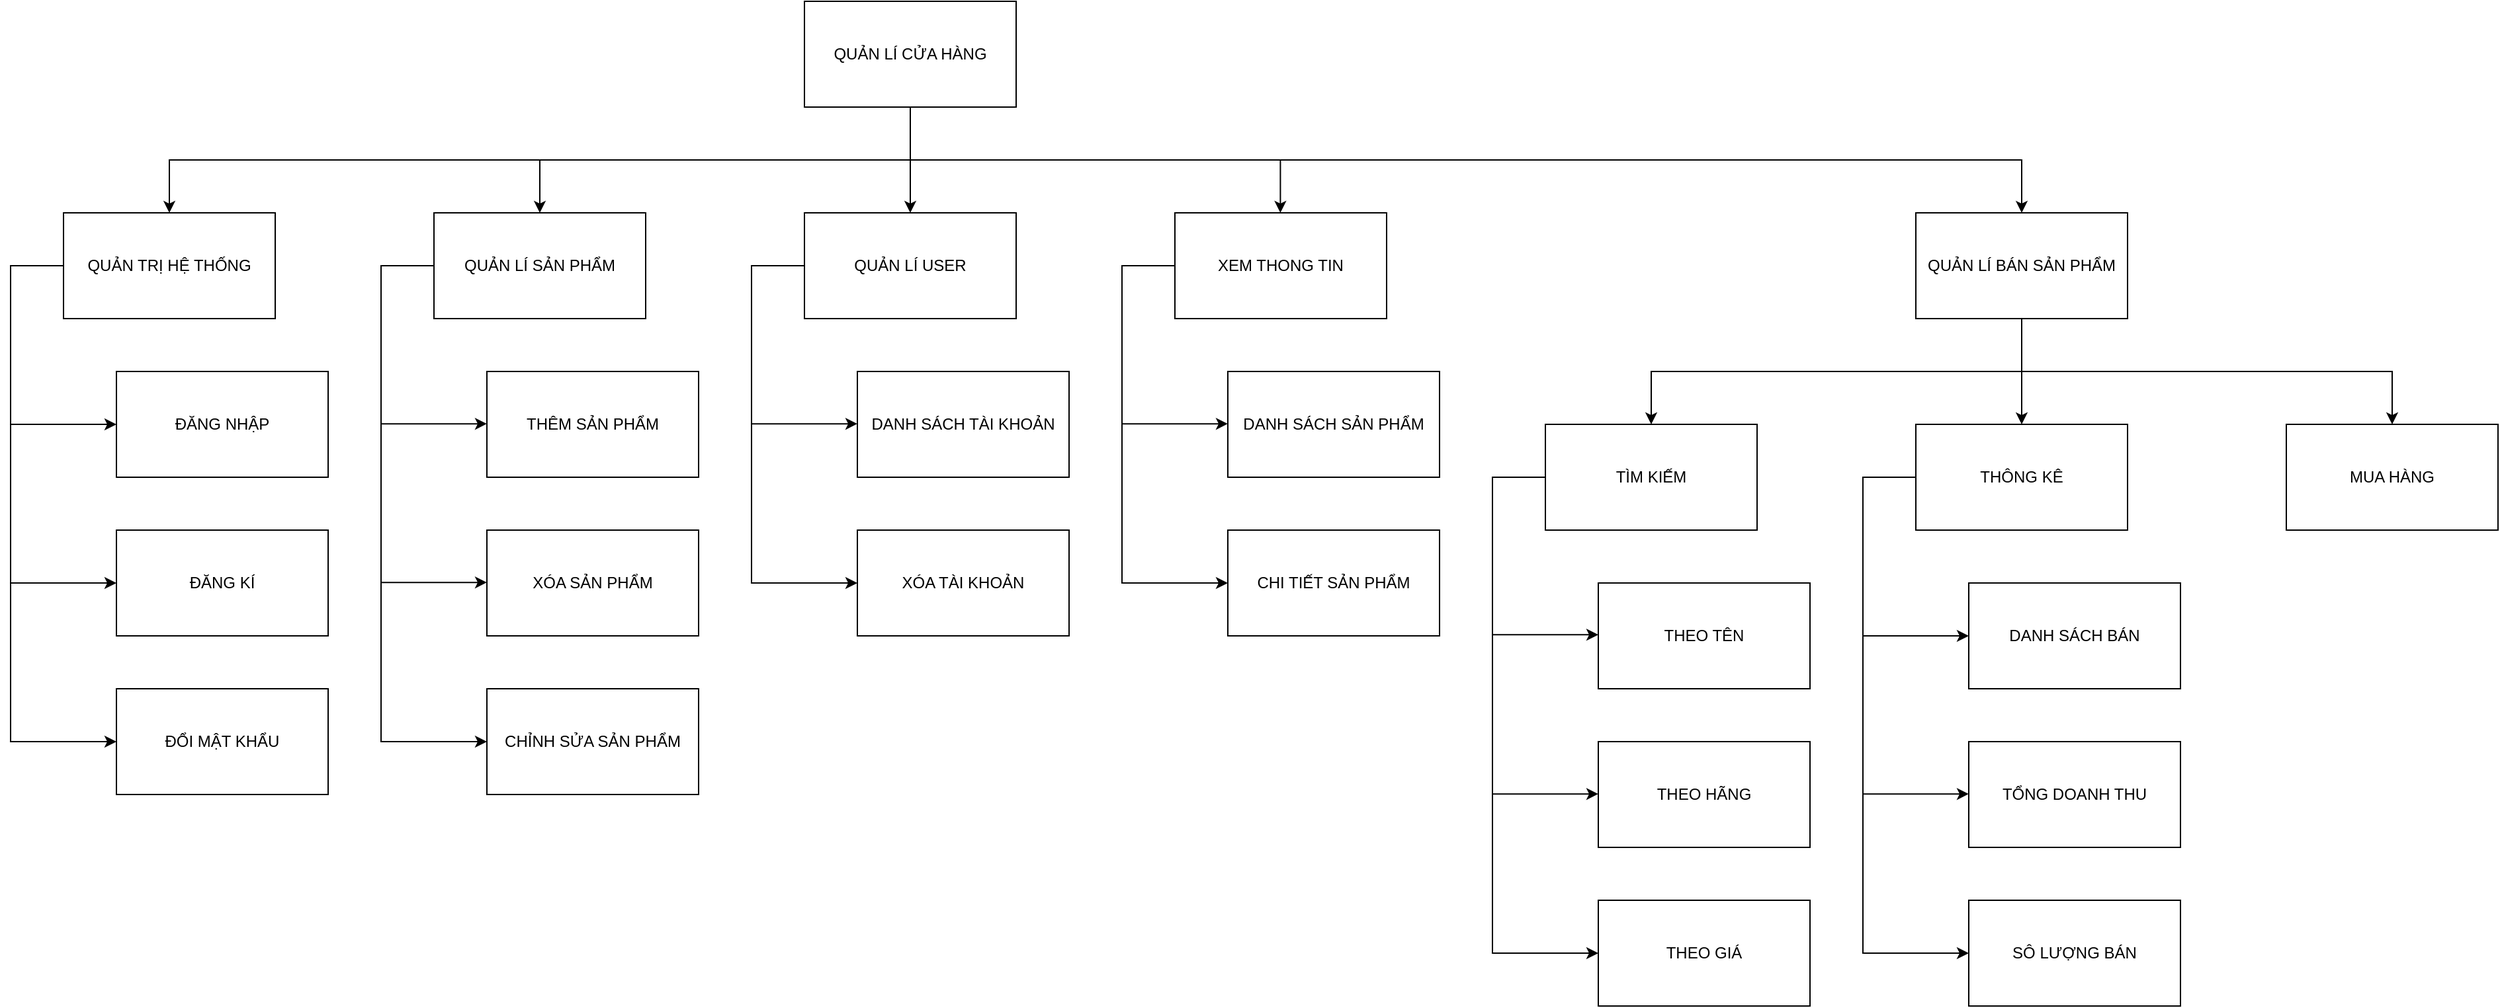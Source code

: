<mxfile version="24.4.4" type="device">
  <diagram name="Trang-1" id="LF1T-P7iXQql-iukwrPa">
    <mxGraphModel dx="1674" dy="780" grid="1" gridSize="10" guides="1" tooltips="1" connect="1" arrows="1" fold="1" page="1" pageScale="1" pageWidth="3300" pageHeight="4681" math="0" shadow="0">
      <root>
        <mxCell id="0" />
        <mxCell id="1" parent="0" />
        <mxCell id="6PVnLBNOevRdJPPipkfw-1" value="" style="edgeStyle=orthogonalEdgeStyle;rounded=0;orthogonalLoop=1;jettySize=auto;html=1;" parent="1" source="6PVnLBNOevRdJPPipkfw-2" target="6PVnLBNOevRdJPPipkfw-5" edge="1">
          <mxGeometry relative="1" as="geometry">
            <Array as="points">
              <mxPoint x="1680" y="600" />
              <mxPoint x="1680" y="600" />
            </Array>
          </mxGeometry>
        </mxCell>
        <mxCell id="6PVnLBNOevRdJPPipkfw-2" value="QUẢN LÍ CỬA HÀNG" style="rounded=0;whiteSpace=wrap;html=1;" parent="1" vertex="1">
          <mxGeometry x="1600" y="480" width="160" height="80" as="geometry" />
        </mxCell>
        <mxCell id="6PVnLBNOevRdJPPipkfw-3" value="QUẢN TRỊ HỆ THỐNG" style="rounded=0;whiteSpace=wrap;html=1;" parent="1" vertex="1">
          <mxGeometry x="1040" y="640" width="160" height="80" as="geometry" />
        </mxCell>
        <mxCell id="6PVnLBNOevRdJPPipkfw-4" value="QUẢN LÍ SẢN PHẨM" style="rounded=0;whiteSpace=wrap;html=1;" parent="1" vertex="1">
          <mxGeometry x="1320" y="640" width="160" height="80" as="geometry" />
        </mxCell>
        <mxCell id="6PVnLBNOevRdJPPipkfw-5" value="QUẢN LÍ USER" style="rounded=0;whiteSpace=wrap;html=1;" parent="1" vertex="1">
          <mxGeometry x="1600" y="640" width="160" height="80" as="geometry" />
        </mxCell>
        <mxCell id="6PVnLBNOevRdJPPipkfw-6" value="XEM THONG TIN" style="rounded=0;whiteSpace=wrap;html=1;" parent="1" vertex="1">
          <mxGeometry x="1880" y="640" width="160" height="80" as="geometry" />
        </mxCell>
        <mxCell id="6PVnLBNOevRdJPPipkfw-7" style="edgeStyle=orthogonalEdgeStyle;rounded=0;orthogonalLoop=1;jettySize=auto;html=1;entryX=0.5;entryY=0;entryDx=0;entryDy=0;" parent="1" source="6PVnLBNOevRdJPPipkfw-8" target="6PVnLBNOevRdJPPipkfw-21" edge="1">
          <mxGeometry relative="1" as="geometry" />
        </mxCell>
        <mxCell id="6PVnLBNOevRdJPPipkfw-8" value="QUẢN LÍ BÁN SẢN PHẨM" style="rounded=0;whiteSpace=wrap;html=1;" parent="1" vertex="1">
          <mxGeometry x="2440" y="640" width="160" height="80" as="geometry" />
        </mxCell>
        <mxCell id="6PVnLBNOevRdJPPipkfw-9" value="ĐĂNG NHẬP" style="rounded=0;whiteSpace=wrap;html=1;" parent="1" vertex="1">
          <mxGeometry x="1080" y="760" width="160" height="80" as="geometry" />
        </mxCell>
        <mxCell id="6PVnLBNOevRdJPPipkfw-10" value="ĐĂNG KÍ" style="rounded=0;whiteSpace=wrap;html=1;" parent="1" vertex="1">
          <mxGeometry x="1080" y="880" width="160" height="80" as="geometry" />
        </mxCell>
        <mxCell id="6PVnLBNOevRdJPPipkfw-11" value="ĐỔI MẬT KHẨU" style="rounded=0;whiteSpace=wrap;html=1;" parent="1" vertex="1">
          <mxGeometry x="1080" y="1000" width="160" height="80" as="geometry" />
        </mxCell>
        <mxCell id="6PVnLBNOevRdJPPipkfw-12" value="THÊM SẢN PHẨM" style="rounded=0;whiteSpace=wrap;html=1;" parent="1" vertex="1">
          <mxGeometry x="1360" y="760" width="160" height="80" as="geometry" />
        </mxCell>
        <mxCell id="6PVnLBNOevRdJPPipkfw-13" value="XÓA SẢN PHẨM" style="rounded=0;whiteSpace=wrap;html=1;" parent="1" vertex="1">
          <mxGeometry x="1360" y="880" width="160" height="80" as="geometry" />
        </mxCell>
        <mxCell id="6PVnLBNOevRdJPPipkfw-14" value="CHỈNH SỬA SẢN PHẨM" style="rounded=0;whiteSpace=wrap;html=1;" parent="1" vertex="1">
          <mxGeometry x="1360" y="1000" width="160" height="80" as="geometry" />
        </mxCell>
        <mxCell id="6PVnLBNOevRdJPPipkfw-15" value="DANH SÁCH TÀI KHOẢN" style="rounded=0;whiteSpace=wrap;html=1;" parent="1" vertex="1">
          <mxGeometry x="1640" y="760" width="160" height="80" as="geometry" />
        </mxCell>
        <mxCell id="6PVnLBNOevRdJPPipkfw-16" value="XÓA TÀI KHOẢN" style="rounded=0;whiteSpace=wrap;html=1;" parent="1" vertex="1">
          <mxGeometry x="1640" y="880" width="160" height="80" as="geometry" />
        </mxCell>
        <mxCell id="6PVnLBNOevRdJPPipkfw-17" value="DANH SÁCH SẢN PHẨM" style="rounded=0;whiteSpace=wrap;html=1;" parent="1" vertex="1">
          <mxGeometry x="1920" y="760" width="160" height="80" as="geometry" />
        </mxCell>
        <mxCell id="6PVnLBNOevRdJPPipkfw-18" value="CHI TIẾT SẢN PHẨM" style="rounded=0;whiteSpace=wrap;html=1;" parent="1" vertex="1">
          <mxGeometry x="1920" y="880" width="160" height="80" as="geometry" />
        </mxCell>
        <mxCell id="6PVnLBNOevRdJPPipkfw-19" value="TÌM KIẾM" style="rounded=0;whiteSpace=wrap;html=1;" parent="1" vertex="1">
          <mxGeometry x="2160" y="800" width="160" height="80" as="geometry" />
        </mxCell>
        <mxCell id="6PVnLBNOevRdJPPipkfw-20" value="MUA HÀNG" style="rounded=0;whiteSpace=wrap;html=1;" parent="1" vertex="1">
          <mxGeometry x="2720" y="800" width="160" height="80" as="geometry" />
        </mxCell>
        <mxCell id="6PVnLBNOevRdJPPipkfw-21" value="THÔNG KÊ" style="rounded=0;whiteSpace=wrap;html=1;" parent="1" vertex="1">
          <mxGeometry x="2440" y="800" width="160" height="80" as="geometry" />
        </mxCell>
        <mxCell id="6PVnLBNOevRdJPPipkfw-22" value="THEO TÊN" style="rounded=0;whiteSpace=wrap;html=1;" parent="1" vertex="1">
          <mxGeometry x="2200" y="920" width="160" height="80" as="geometry" />
        </mxCell>
        <mxCell id="6PVnLBNOevRdJPPipkfw-23" value="THEO HÃNG" style="rounded=0;whiteSpace=wrap;html=1;" parent="1" vertex="1">
          <mxGeometry x="2200" y="1040" width="160" height="80" as="geometry" />
        </mxCell>
        <mxCell id="6PVnLBNOevRdJPPipkfw-24" value="THEO GIÁ" style="rounded=0;whiteSpace=wrap;html=1;" parent="1" vertex="1">
          <mxGeometry x="2200" y="1160" width="160" height="80" as="geometry" />
        </mxCell>
        <mxCell id="6PVnLBNOevRdJPPipkfw-25" value="SÔ LƯỢNG BÁN" style="rounded=0;whiteSpace=wrap;html=1;" parent="1" vertex="1">
          <mxGeometry x="2480" y="1160" width="160" height="80" as="geometry" />
        </mxCell>
        <mxCell id="6PVnLBNOevRdJPPipkfw-26" value="TỔNG DOANH THU" style="rounded=0;whiteSpace=wrap;html=1;" parent="1" vertex="1">
          <mxGeometry x="2480" y="1040" width="160" height="80" as="geometry" />
        </mxCell>
        <mxCell id="6PVnLBNOevRdJPPipkfw-27" value="DANH SÁCH BÁN" style="rounded=0;whiteSpace=wrap;html=1;" parent="1" vertex="1">
          <mxGeometry x="2480" y="920" width="160" height="80" as="geometry" />
        </mxCell>
        <mxCell id="6PVnLBNOevRdJPPipkfw-28" value="" style="endArrow=classic;html=1;rounded=0;entryX=0.5;entryY=0;entryDx=0;entryDy=0;" parent="1" target="6PVnLBNOevRdJPPipkfw-3" edge="1">
          <mxGeometry width="50" height="50" relative="1" as="geometry">
            <mxPoint x="1680" y="600" as="sourcePoint" />
            <mxPoint x="1620" y="640" as="targetPoint" />
            <Array as="points">
              <mxPoint x="1120" y="600" />
            </Array>
          </mxGeometry>
        </mxCell>
        <mxCell id="6PVnLBNOevRdJPPipkfw-29" value="" style="endArrow=classic;html=1;rounded=0;entryX=0.5;entryY=0;entryDx=0;entryDy=0;" parent="1" target="6PVnLBNOevRdJPPipkfw-8" edge="1">
          <mxGeometry width="50" height="50" relative="1" as="geometry">
            <mxPoint x="1680" y="600" as="sourcePoint" />
            <mxPoint x="1850" y="620" as="targetPoint" />
            <Array as="points">
              <mxPoint x="2520" y="600" />
            </Array>
          </mxGeometry>
        </mxCell>
        <mxCell id="6PVnLBNOevRdJPPipkfw-30" value="" style="endArrow=classic;html=1;rounded=0;" parent="1" edge="1">
          <mxGeometry width="50" height="50" relative="1" as="geometry">
            <mxPoint x="1400" y="600" as="sourcePoint" />
            <mxPoint x="1400" y="640" as="targetPoint" />
          </mxGeometry>
        </mxCell>
        <mxCell id="6PVnLBNOevRdJPPipkfw-31" value="" style="endArrow=classic;html=1;rounded=0;" parent="1" edge="1">
          <mxGeometry width="50" height="50" relative="1" as="geometry">
            <mxPoint x="1959.71" y="600" as="sourcePoint" />
            <mxPoint x="1959.71" y="640" as="targetPoint" />
          </mxGeometry>
        </mxCell>
        <mxCell id="6PVnLBNOevRdJPPipkfw-32" value="" style="endArrow=classic;html=1;rounded=0;entryX=0;entryY=0.5;entryDx=0;entryDy=0;" parent="1" target="6PVnLBNOevRdJPPipkfw-10" edge="1">
          <mxGeometry width="50" height="50" relative="1" as="geometry">
            <mxPoint x="1000" y="920" as="sourcePoint" />
            <mxPoint x="1000" y="960" as="targetPoint" />
          </mxGeometry>
        </mxCell>
        <mxCell id="6PVnLBNOevRdJPPipkfw-33" value="" style="endArrow=classic;html=1;rounded=0;entryX=0;entryY=0.5;entryDx=0;entryDy=0;" parent="1" target="6PVnLBNOevRdJPPipkfw-9" edge="1">
          <mxGeometry width="50" height="50" relative="1" as="geometry">
            <mxPoint x="1000" y="800" as="sourcePoint" />
            <mxPoint x="1020" y="840" as="targetPoint" />
          </mxGeometry>
        </mxCell>
        <mxCell id="6PVnLBNOevRdJPPipkfw-34" value="" style="endArrow=classic;html=1;rounded=0;exitX=0;exitY=0.5;exitDx=0;exitDy=0;entryX=0;entryY=0.5;entryDx=0;entryDy=0;" parent="1" edge="1">
          <mxGeometry width="50" height="50" relative="1" as="geometry">
            <mxPoint x="1040" y="680" as="sourcePoint" />
            <mxPoint x="1080" y="1040" as="targetPoint" />
            <Array as="points">
              <mxPoint x="1000" y="680" />
              <mxPoint x="1000" y="1040" />
            </Array>
          </mxGeometry>
        </mxCell>
        <mxCell id="6PVnLBNOevRdJPPipkfw-35" value="" style="endArrow=classic;html=1;rounded=0;exitX=0;exitY=0.5;exitDx=0;exitDy=0;entryX=0;entryY=0.5;entryDx=0;entryDy=0;" parent="1" edge="1">
          <mxGeometry width="50" height="50" relative="1" as="geometry">
            <mxPoint x="1320" y="680" as="sourcePoint" />
            <mxPoint x="1360" y="1040" as="targetPoint" />
            <Array as="points">
              <mxPoint x="1280" y="680" />
              <mxPoint x="1280" y="1040" />
            </Array>
          </mxGeometry>
        </mxCell>
        <mxCell id="6PVnLBNOevRdJPPipkfw-36" value="" style="endArrow=classic;html=1;rounded=0;entryX=0;entryY=0.5;entryDx=0;entryDy=0;" parent="1" edge="1">
          <mxGeometry width="50" height="50" relative="1" as="geometry">
            <mxPoint x="1280" y="799.58" as="sourcePoint" />
            <mxPoint x="1360" y="799.58" as="targetPoint" />
          </mxGeometry>
        </mxCell>
        <mxCell id="6PVnLBNOevRdJPPipkfw-37" value="" style="endArrow=classic;html=1;rounded=0;entryX=0;entryY=0.5;entryDx=0;entryDy=0;" parent="1" edge="1">
          <mxGeometry width="50" height="50" relative="1" as="geometry">
            <mxPoint x="1280" y="919.58" as="sourcePoint" />
            <mxPoint x="1360" y="919.58" as="targetPoint" />
          </mxGeometry>
        </mxCell>
        <mxCell id="6PVnLBNOevRdJPPipkfw-38" value="" style="endArrow=classic;html=1;rounded=0;exitX=0;exitY=0.5;exitDx=0;exitDy=0;entryX=0;entryY=0.5;entryDx=0;entryDy=0;" parent="1" target="6PVnLBNOevRdJPPipkfw-16" edge="1">
          <mxGeometry width="50" height="50" relative="1" as="geometry">
            <mxPoint x="1600" y="680" as="sourcePoint" />
            <mxPoint x="1640" y="1040" as="targetPoint" />
            <Array as="points">
              <mxPoint x="1560" y="680" />
              <mxPoint x="1560" y="920" />
            </Array>
          </mxGeometry>
        </mxCell>
        <mxCell id="6PVnLBNOevRdJPPipkfw-39" value="" style="endArrow=classic;html=1;rounded=0;entryX=0;entryY=0.5;entryDx=0;entryDy=0;" parent="1" edge="1">
          <mxGeometry width="50" height="50" relative="1" as="geometry">
            <mxPoint x="1560" y="799.58" as="sourcePoint" />
            <mxPoint x="1640" y="799.58" as="targetPoint" />
          </mxGeometry>
        </mxCell>
        <mxCell id="6PVnLBNOevRdJPPipkfw-40" value="" style="endArrow=classic;html=1;rounded=0;exitX=0;exitY=0.5;exitDx=0;exitDy=0;entryX=0;entryY=0.5;entryDx=0;entryDy=0;" parent="1" edge="1">
          <mxGeometry width="50" height="50" relative="1" as="geometry">
            <mxPoint x="1880" y="680" as="sourcePoint" />
            <mxPoint x="1920" y="920" as="targetPoint" />
            <Array as="points">
              <mxPoint x="1840" y="680" />
              <mxPoint x="1840" y="920" />
            </Array>
          </mxGeometry>
        </mxCell>
        <mxCell id="6PVnLBNOevRdJPPipkfw-41" value="" style="endArrow=classic;html=1;rounded=0;entryX=0;entryY=0.5;entryDx=0;entryDy=0;" parent="1" edge="1">
          <mxGeometry width="50" height="50" relative="1" as="geometry">
            <mxPoint x="1840" y="799.58" as="sourcePoint" />
            <mxPoint x="1920" y="799.58" as="targetPoint" />
          </mxGeometry>
        </mxCell>
        <mxCell id="6PVnLBNOevRdJPPipkfw-42" value="" style="endArrow=classic;html=1;rounded=0;entryX=0.5;entryY=0;entryDx=0;entryDy=0;" parent="1" target="6PVnLBNOevRdJPPipkfw-19" edge="1">
          <mxGeometry width="50" height="50" relative="1" as="geometry">
            <mxPoint x="2520" y="760" as="sourcePoint" />
            <mxPoint x="2320" y="670" as="targetPoint" />
            <Array as="points">
              <mxPoint x="2240" y="760" />
            </Array>
          </mxGeometry>
        </mxCell>
        <mxCell id="6PVnLBNOevRdJPPipkfw-43" value="" style="endArrow=classic;html=1;rounded=0;entryX=0.5;entryY=0;entryDx=0;entryDy=0;" parent="1" target="6PVnLBNOevRdJPPipkfw-20" edge="1">
          <mxGeometry width="50" height="50" relative="1" as="geometry">
            <mxPoint x="2520" y="760" as="sourcePoint" />
            <mxPoint x="2630" y="790" as="targetPoint" />
            <Array as="points">
              <mxPoint x="2800" y="760" />
            </Array>
          </mxGeometry>
        </mxCell>
        <mxCell id="6PVnLBNOevRdJPPipkfw-44" value="" style="endArrow=classic;html=1;rounded=0;exitX=0;exitY=0.5;exitDx=0;exitDy=0;entryX=0;entryY=0.5;entryDx=0;entryDy=0;" parent="1" edge="1">
          <mxGeometry width="50" height="50" relative="1" as="geometry">
            <mxPoint x="2160" y="840" as="sourcePoint" />
            <mxPoint x="2200" y="1200" as="targetPoint" />
            <Array as="points">
              <mxPoint x="2120" y="840" />
              <mxPoint x="2120" y="1200" />
            </Array>
          </mxGeometry>
        </mxCell>
        <mxCell id="6PVnLBNOevRdJPPipkfw-45" value="" style="endArrow=classic;html=1;rounded=0;exitX=0;exitY=0.5;exitDx=0;exitDy=0;entryX=0;entryY=0.5;entryDx=0;entryDy=0;" parent="1" edge="1">
          <mxGeometry width="50" height="50" relative="1" as="geometry">
            <mxPoint x="2440" y="840" as="sourcePoint" />
            <mxPoint x="2480" y="1200" as="targetPoint" />
            <Array as="points">
              <mxPoint x="2400" y="840" />
              <mxPoint x="2400" y="1200" />
            </Array>
          </mxGeometry>
        </mxCell>
        <mxCell id="6PVnLBNOevRdJPPipkfw-46" value="" style="endArrow=classic;html=1;rounded=0;entryX=0;entryY=0.5;entryDx=0;entryDy=0;" parent="1" edge="1">
          <mxGeometry width="50" height="50" relative="1" as="geometry">
            <mxPoint x="2120" y="959.17" as="sourcePoint" />
            <mxPoint x="2200" y="959.17" as="targetPoint" />
          </mxGeometry>
        </mxCell>
        <mxCell id="6PVnLBNOevRdJPPipkfw-47" value="" style="endArrow=classic;html=1;rounded=0;entryX=0;entryY=0.5;entryDx=0;entryDy=0;" parent="1" edge="1">
          <mxGeometry width="50" height="50" relative="1" as="geometry">
            <mxPoint x="2120" y="1079.58" as="sourcePoint" />
            <mxPoint x="2200" y="1079.58" as="targetPoint" />
          </mxGeometry>
        </mxCell>
        <mxCell id="6PVnLBNOevRdJPPipkfw-48" value="" style="endArrow=classic;html=1;rounded=0;entryX=0;entryY=0.5;entryDx=0;entryDy=0;" parent="1" edge="1">
          <mxGeometry width="50" height="50" relative="1" as="geometry">
            <mxPoint x="2400" y="960" as="sourcePoint" />
            <mxPoint x="2480" y="960" as="targetPoint" />
          </mxGeometry>
        </mxCell>
        <mxCell id="6PVnLBNOevRdJPPipkfw-49" value="" style="endArrow=classic;html=1;rounded=0;entryX=0;entryY=0.5;entryDx=0;entryDy=0;" parent="1" edge="1">
          <mxGeometry width="50" height="50" relative="1" as="geometry">
            <mxPoint x="2400" y="1079.58" as="sourcePoint" />
            <mxPoint x="2480" y="1079.58" as="targetPoint" />
          </mxGeometry>
        </mxCell>
      </root>
    </mxGraphModel>
  </diagram>
</mxfile>
